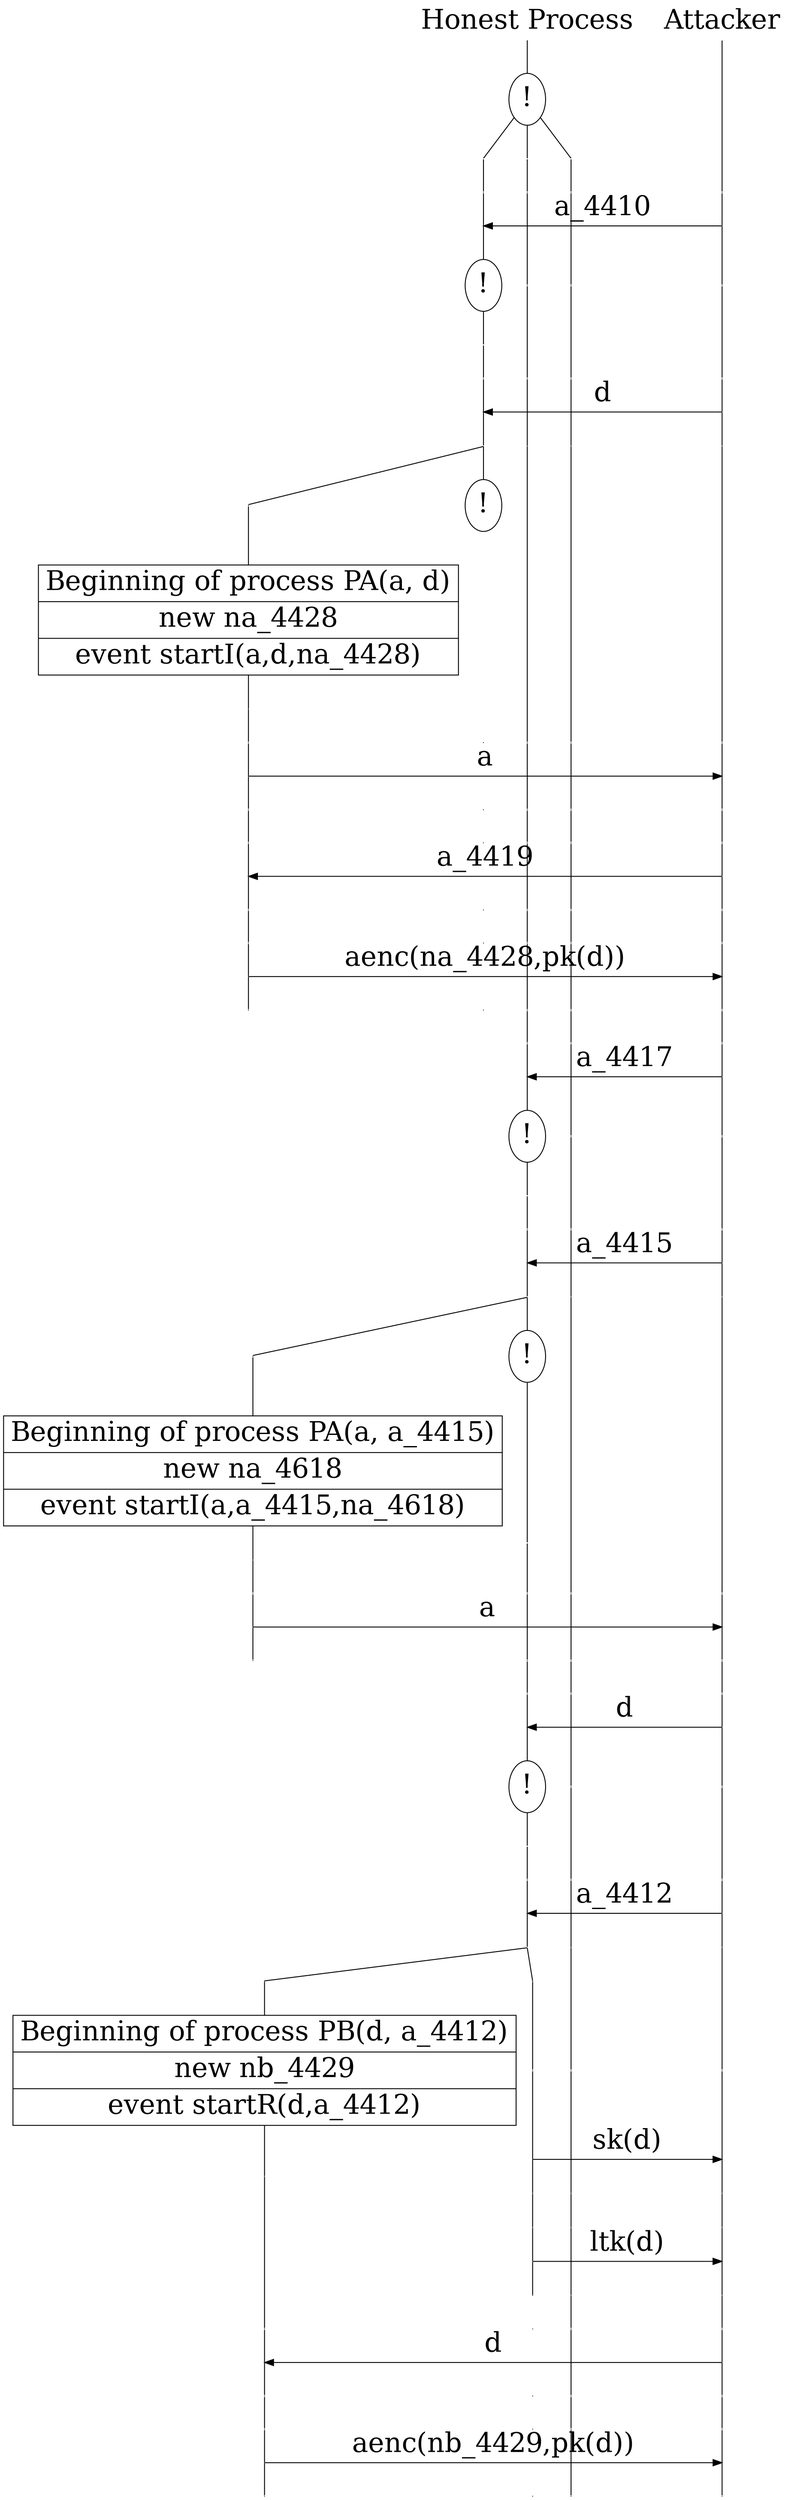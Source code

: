 digraph {
graph [ordering = out]
edge [arrowhead = none, fontsize = 30]
node [shape = point, width = 0, height = 0, fontsize = 30]
Att__0 [label = "Attacker", shape = plaintext]
P0__0 [label = "Honest Process", shape = plaintext]
{rank = same; P0__0 Att__0}
P0__0 -> P0__1 [label = "", weight = 100]
P0__1 [label = "!", shape = ellipse]
{rank = same; P0_2__1 P0_1__1 P0_0__1}
P0_2__1 [label = "", fixedsize = false, width = 0, height = 0, shape = none]
P0__1 -> P0_2__1 [label = ""]
P0_1__1 [label = "", fixedsize = false, width = 0, height = 0, shape = none]
P0__1 -> P0_1__1 [label = ""]
P0_0__1 [label = "", fixedsize = false, width = 0, height = 0, shape = none]
P0__1 -> P0_0__1 [label = ""]
P0_2__1 -> P0_2__2 [label = "", weight = 100]
P0_1__1 -> P0_1__2 [label = "", weight = 100]
P0_0__1 -> P0_0__2 [label = "", weight = 100]
Att__0 -> P__1 [label = "", weight = 100]
{rank = same; P__1 P0_0__2 P0_1__2 P0_2__2}
P0_2__2 -> P0_2__3 [label = "", weight = 100]
P__1 -> P__2 [label = "", weight = 100]
{rank = same; P__2 P0_2__3}
P0_2__3 -> P__2 [label = "a_4410", arrowhead = normal, dir = back]
P0_2__3 -> P0_2__4 [label = "", weight = 100]
P0_1__2 -> P0_1__3 [label = "", weight = 100]
P0_0__2 -> P0_0__3 [label = "", weight = 100]
P__2 -> P__3 [label = "", weight = 100]
{rank = same; P__3 P0_0__3 P0_1__3 P0_2__4}
P0_2__4 [label = "!", shape = ellipse]
P0_2_0__4 [label = "", fixedsize = false, width = 0, height = 0, shape = none]
P0_2__4 -> P0_2_0__4 [label = "", weight = 100]
P0_2_0__4 -> P0_2_0__5 [label = "", weight = 100]
P0_1__3 -> P0_1__4 [label = "", weight = 100]
P0_0__3 -> P0_0__4 [label = "", weight = 100]
P__3 -> P__4 [label = "", weight = 100]
{rank = same; P__4 P0_0__4 P0_1__4 P0_2_0__5}
P0_2_0__5 -> P0_2_0__6 [label = "", weight = 100]
P__4 -> P__5 [label = "", weight = 100]
{rank = same; P__5 P0_2_0__6}
P0_2_0__6 -> P__5 [label = "d", arrowhead = normal, dir = back]
P0_2_0__6 -> P0_2_0__7 [label = "", weight = 100]
P0_1__4 -> P0_1__5 [label = "", weight = 100]
P0_0__4 -> P0_0__5 [label = "", weight = 100]
P__5 -> P__6 [label = "", weight = 100]
{rank = same; P__6 P0_0__5 P0_1__5 P0_2_0__7}
/*RPar */
P0_2_0__7 -> P0_2_0_1__7 [label = ""]
P0_2_0__7 -> P0_2_0_0__7 [label = ""]
P0_2_0__7 [label = "", fixedsize = false, width = 0, height = 0, shape = none]
{rank = same; P0_2_0_0__7 P0_2_0_1__7}
P0_2_0_0__7 [label = "!", shape = ellipse]
P0_2_0_1__7 -> P0_2_0_1__8 [label = "", weight = 100]
P0_2_0_1__8 [shape = record, label = "{ Beginning of process PA(a, d) | new na_4428 | event startI(a,d,na_4428)}"]
P0_2_0_1__8 -> P0_2_0_1__9 [label = "", weight = 100]
P0_2_0_1__9 -> P0_2_0_1__10 [label = "", weight = 100]
P0_2_0_0__8 [label = "", style = invisible]
P0_2_0_0__7 -> P0_2_0_0__8 [label = "", weight = 100, style = invisible]
P0_1__5 -> P0_1__6 [label = "", weight = 100]
P0_0__5 -> P0_0__6 [label = "", weight = 100]
P__6 -> P__7 [label = "", weight = 100]
{rank = same; P__7 P0_0__6 P0_1__6 P0_2_0_0__8 P0_2_0_1__10}
P0_2_0_1__10 -> P0_2_0_1__11 [label = "", weight = 100]
P__7 -> P__8 [label = "", weight = 100]
{rank = same; P__8 P0_2_0_1__11}
P0_2_0_1__11 -> P__8 [label = "a", arrowhead = normal]
P0_2_0_1__11 -> P0_2_0_1__12 [label = "", weight = 100]
P0_2_0_0__9 [label = "", style = invisible]
P0_2_0_0__8 -> P0_2_0_0__9 [label = "", weight = 100, style = invisible]
P0_1__6 -> P0_1__7 [label = "", weight = 100]
P0_0__6 -> P0_0__7 [label = "", weight = 100]
P__8 -> P__9 [label = "", weight = 100]
{rank = same; P__9 P0_0__7 P0_1__7 P0_2_0_0__9 P0_2_0_1__12}
P0_2_0_1__12 -> P0_2_0_1__13 [label = "", weight = 100]
P0_2_0_0__10 [label = "", style = invisible]
P0_2_0_0__9 -> P0_2_0_0__10 [label = "", weight = 100, style = invisible]
P0_1__7 -> P0_1__8 [label = "", weight = 100]
P0_0__7 -> P0_0__8 [label = "", weight = 100]
P__9 -> P__10 [label = "", weight = 100]
{rank = same; P__10 P0_0__8 P0_1__8 P0_2_0_0__10 P0_2_0_1__13}
P0_2_0_1__13 -> P0_2_0_1__14 [label = "", weight = 100]
P__10 -> P__11 [label = "", weight = 100]
{rank = same; P__11 P0_2_0_1__14}
P0_2_0_1__14 -> P__11 [label = "a_4419", arrowhead = normal, dir = back]
P0_2_0_1__14 -> P0_2_0_1__15 [label = "", weight = 100]
P0_2_0_0__11 [label = "", style = invisible]
P0_2_0_0__10 -> P0_2_0_0__11 [label = "", weight = 100, style = invisible]
P0_1__8 -> P0_1__9 [label = "", weight = 100]
P0_0__8 -> P0_0__9 [label = "", weight = 100]
P__11 -> P__12 [label = "", weight = 100]
{rank = same; P__12 P0_0__9 P0_1__9 P0_2_0_0__11 P0_2_0_1__15}
P0_2_0_1__15 -> P0_2_0_1__16 [label = "", weight = 100]
P0_2_0_0__12 [label = "", style = invisible]
P0_2_0_0__11 -> P0_2_0_0__12 [label = "", weight = 100, style = invisible]
P0_1__9 -> P0_1__10 [label = "", weight = 100]
P0_0__9 -> P0_0__10 [label = "", weight = 100]
P__12 -> P__13 [label = "", weight = 100]
{rank = same; P__13 P0_0__10 P0_1__10 P0_2_0_0__12 P0_2_0_1__16}
P0_2_0_1__16 -> P0_2_0_1__17 [label = "", weight = 100]
P__13 -> P__14 [label = "", weight = 100]
{rank = same; P__14 P0_2_0_1__17}
P0_2_0_1__17 -> P__14 [label = "aenc(na_4428,pk(d))", arrowhead = normal]
P0_2_0_1__17 -> P0_2_0_1__18 [label = "", weight = 100]
P0_2_0_0__13 [label = "", style = invisible]
P0_2_0_0__12 -> P0_2_0_0__13 [label = "", weight = 100, style = invisible]
P0_1__10 -> P0_1__11 [label = "", weight = 100]
P0_0__10 -> P0_0__11 [label = "", weight = 100]
P__14 -> P__15 [label = "", weight = 100]
{rank = same; P__15 P0_0__11 P0_1__11 P0_2_0_0__13 P0_2_0_1__18}
P0_1__11 -> P0_1__12 [label = "", weight = 100]
P0_0__11 -> P0_0__12 [label = "", weight = 100]
P__15 -> P__16 [label = "", weight = 100]
{rank = same; P__16 P0_0__12 P0_1__12}
P0_1__12 -> P0_1__13 [label = "", weight = 100]
P__16 -> P__17 [label = "", weight = 100]
{rank = same; P__17 P0_1__13}
P0_1__13 -> P__17 [label = "a_4417", arrowhead = normal, dir = back]
P0_1__13 -> P0_1__14 [label = "", weight = 100]
P0_0__12 -> P0_0__13 [label = "", weight = 100]
P__17 -> P__18 [label = "", weight = 100]
{rank = same; P__18 P0_0__13 P0_1__14}
P0_1__14 [label = "!", shape = ellipse]
P0_1_0__14 [label = "", fixedsize = false, width = 0, height = 0, shape = none]
P0_1__14 -> P0_1_0__14 [label = "", weight = 100]
P0_1_0__14 -> P0_1_0__15 [label = "", weight = 100]
P0_0__13 -> P0_0__14 [label = "", weight = 100]
P__18 -> P__19 [label = "", weight = 100]
{rank = same; P__19 P0_0__14 P0_1_0__15}
P0_1_0__15 -> P0_1_0__16 [label = "", weight = 100]
P__19 -> P__20 [label = "", weight = 100]
{rank = same; P__20 P0_1_0__16}
P0_1_0__16 -> P__20 [label = "a_4415", arrowhead = normal, dir = back]
P0_1_0__16 -> P0_1_0__17 [label = "", weight = 100]
P0_0__14 -> P0_0__15 [label = "", weight = 100]
P__20 -> P__21 [label = "", weight = 100]
{rank = same; P__21 P0_0__15 P0_1_0__17}
/*RPar */
P0_1_0__17 -> P0_1_0_1__17 [label = ""]
P0_1_0__17 -> P0_1_0_0__17 [label = ""]
P0_1_0__17 [label = "", fixedsize = false, width = 0, height = 0, shape = none]
{rank = same; P0_1_0_0__17 P0_1_0_1__17}
P0_1_0_0__17 [label = "!", shape = ellipse]
P0_1_0_0_0__17 [label = "", fixedsize = false, width = 0, height = 0, shape = none]
P0_1_0_0__17 -> P0_1_0_0_0__17 [label = "", weight = 100]
P0_1_0_1__17 -> P0_1_0_1__18 [label = "", weight = 100]
P0_1_0_1__18 [shape = record, label = "{ Beginning of process PA(a, a_4415) | new na_4618 | event startI(a,a_4415,na_4618)}"]
P0_1_0_1__18 -> P0_1_0_1__19 [label = "", weight = 100]
P0_1_0_1__19 -> P0_1_0_1__20 [label = "", weight = 100]
P0_1_0_0_0__17 -> P0_1_0_0_0__18 [label = "", weight = 100]
P0_0__15 -> P0_0__16 [label = "", weight = 100]
P__21 -> P__22 [label = "", weight = 100]
{rank = same; P__22 P0_0__16 P0_1_0_0_0__18 P0_1_0_1__20}
P0_1_0_1__20 -> P0_1_0_1__21 [label = "", weight = 100]
P__22 -> P__23 [label = "", weight = 100]
{rank = same; P__23 P0_1_0_1__21}
P0_1_0_1__21 -> P__23 [label = "a", arrowhead = normal]
P0_1_0_1__21 -> P0_1_0_1__22 [label = "", weight = 100]
P0_1_0_0_0__18 -> P0_1_0_0_0__19 [label = "", weight = 100]
P0_0__16 -> P0_0__17 [label = "", weight = 100]
P__23 -> P__24 [label = "", weight = 100]
{rank = same; P__24 P0_0__17 P0_1_0_0_0__19 P0_1_0_1__22}
P0_1_0_0_0__19 -> P0_1_0_0_0__20 [label = "", weight = 100]
P0_0__17 -> P0_0__18 [label = "", weight = 100]
P__24 -> P__25 [label = "", weight = 100]
{rank = same; P__25 P0_0__18 P0_1_0_0_0__20}
P0_1_0_0_0__20 -> P0_1_0_0_0__21 [label = "", weight = 100]
P__25 -> P__26 [label = "", weight = 100]
{rank = same; P__26 P0_1_0_0_0__21}
P0_1_0_0_0__21 -> P__26 [label = "d", arrowhead = normal, dir = back]
P0_1_0_0_0__21 -> P0_1_0_0_0__22 [label = "", weight = 100]
P0_0__18 -> P0_0__19 [label = "", weight = 100]
P__26 -> P__27 [label = "", weight = 100]
{rank = same; P__27 P0_0__19 P0_1_0_0_0__22}
P0_1_0_0_0__22 [label = "!", shape = ellipse]
P0_1_0_0_0_0__22 [label = "", fixedsize = false, width = 0, height = 0, shape = none]
P0_1_0_0_0__22 -> P0_1_0_0_0_0__22 [label = "", weight = 100]
P0_1_0_0_0_0__22 -> P0_1_0_0_0_0__23 [label = "", weight = 100]
P0_0__19 -> P0_0__20 [label = "", weight = 100]
P__27 -> P__28 [label = "", weight = 100]
{rank = same; P__28 P0_0__20 P0_1_0_0_0_0__23}
P0_1_0_0_0_0__23 -> P0_1_0_0_0_0__24 [label = "", weight = 100]
P__28 -> P__29 [label = "", weight = 100]
{rank = same; P__29 P0_1_0_0_0_0__24}
P0_1_0_0_0_0__24 -> P__29 [label = "a_4412", arrowhead = normal, dir = back]
P0_1_0_0_0_0__24 -> P0_1_0_0_0_0__25 [label = "", weight = 100]
P0_0__20 -> P0_0__21 [label = "", weight = 100]
P__29 -> P__30 [label = "", weight = 100]
{rank = same; P__30 P0_0__21 P0_1_0_0_0_0__25}
/*RPar */
P0_1_0_0_0_0__25 -> P0_1_0_0_0_0_1__25 [label = ""]
P0_1_0_0_0_0__25 -> P0_1_0_0_0_0_0__25 [label = ""]
P0_1_0_0_0_0__25 [label = "", fixedsize = false, width = 0, height = 0, shape = none]
{rank = same; P0_1_0_0_0_0_0__25 P0_1_0_0_0_0_1__25}
P0_1_0_0_0_0_0__25 -> P0_1_0_0_0_0_0__26 [label = "", weight = 100]
P0_0__21 -> P0_0__22 [label = "", weight = 100]
P__30 -> P__31 [label = "", weight = 100]
{rank = same; P__31 P0_0__22 P0_1_0_0_0_0_0__26}
P0_1_0_0_0_0_0__26 -> P0_1_0_0_0_0_0__27 [label = "", weight = 100]
P__31 -> P__32 [label = "", weight = 100]
{rank = same; P__32 P0_1_0_0_0_0_0__27}
P0_1_0_0_0_0_0__27 -> P__32 [label = "sk(d)", arrowhead = normal]
P0_1_0_0_0_0_0__27 -> P0_1_0_0_0_0_0__28 [label = "", weight = 100]
P0_0__22 -> P0_0__23 [label = "", weight = 100]
P__32 -> P__33 [label = "", weight = 100]
{rank = same; P__33 P0_0__23 P0_1_0_0_0_0_0__28}
P0_1_0_0_0_0_0__28 -> P0_1_0_0_0_0_0__29 [label = "", weight = 100]
P0_0__23 -> P0_0__24 [label = "", weight = 100]
P__33 -> P__34 [label = "", weight = 100]
{rank = same; P__34 P0_0__24 P0_1_0_0_0_0_0__29}
P0_1_0_0_0_0_0__29 -> P0_1_0_0_0_0_0__30 [label = "", weight = 100]
P__34 -> P__35 [label = "", weight = 100]
{rank = same; P__35 P0_1_0_0_0_0_0__30}
P0_1_0_0_0_0_0__30 -> P__35 [label = "ltk(d)", arrowhead = normal]
P0_1_0_0_0_0_0__30 -> P0_1_0_0_0_0_0__31 [label = "", weight = 100]
P0_0__24 -> P0_0__25 [label = "", weight = 100]
P__35 -> P__36 [label = "", weight = 100]
{rank = same; P__36 P0_0__25 P0_1_0_0_0_0_0__31}
P0_1_0_0_0_0_1__25 -> P0_1_0_0_0_0_1__26 [label = "", weight = 100]
P0_1_0_0_0_0_1__26 [shape = record, label = "{ Beginning of process PB(d, a_4412) | new nb_4429 | event startR(d,a_4412)}"]
P0_1_0_0_0_0_1__26 -> P0_1_0_0_0_0_1__27 [label = "", weight = 100]
P0_1_0_0_0_0_1__27 -> P0_1_0_0_0_0_1__28 [label = "", weight = 100]
P0_1_0_0_0_0_0__32 [label = "", style = invisible]
P0_1_0_0_0_0_0__31 -> P0_1_0_0_0_0_0__32 [label = "", weight = 100, style = invisible]
P0_0__25 -> P0_0__26 [label = "", weight = 100]
P__36 -> P__37 [label = "", weight = 100]
{rank = same; P__37 P0_0__26 P0_1_0_0_0_0_0__32 P0_1_0_0_0_0_1__28}
P0_1_0_0_0_0_1__28 -> P0_1_0_0_0_0_1__29 [label = "", weight = 100]
P__37 -> P__38 [label = "", weight = 100]
{rank = same; P__38 P0_1_0_0_0_0_1__29}
P0_1_0_0_0_0_1__29 -> P__38 [label = "d", arrowhead = normal, dir = back]
P0_1_0_0_0_0_1__29 -> P0_1_0_0_0_0_1__30 [label = "", weight = 100]
P0_1_0_0_0_0_0__33 [label = "", style = invisible]
P0_1_0_0_0_0_0__32 -> P0_1_0_0_0_0_0__33 [label = "", weight = 100, style = invisible]
P0_0__26 -> P0_0__27 [label = "", weight = 100]
P__38 -> P__39 [label = "", weight = 100]
{rank = same; P__39 P0_0__27 P0_1_0_0_0_0_0__33 P0_1_0_0_0_0_1__30}
P0_1_0_0_0_0_1__30 -> P0_1_0_0_0_0_1__31 [label = "", weight = 100]
P0_1_0_0_0_0_0__34 [label = "", style = invisible]
P0_1_0_0_0_0_0__33 -> P0_1_0_0_0_0_0__34 [label = "", weight = 100, style = invisible]
P0_0__27 -> P0_0__28 [label = "", weight = 100]
P__39 -> P__40 [label = "", weight = 100]
{rank = same; P__40 P0_0__28 P0_1_0_0_0_0_0__34 P0_1_0_0_0_0_1__31}
P0_1_0_0_0_0_1__31 -> P0_1_0_0_0_0_1__32 [label = "", weight = 100]
P__40 -> P__41 [label = "", weight = 100]
{rank = same; P__41 P0_1_0_0_0_0_1__32}
P0_1_0_0_0_0_1__32 -> P__41 [label = "aenc(nb_4429,pk(d))", arrowhead = normal]
P0_1_0_0_0_0_1__32 -> P0_1_0_0_0_0_1__33 [label = "", weight = 100]
P0_1_0_0_0_0_0__35 [label = "", style = invisible]
P0_1_0_0_0_0_0__34 -> P0_1_0_0_0_0_0__35 [label = "", weight = 100, style = invisible]
P0_0__28 -> P0_0__29 [label = "", weight = 100]
P__41 -> P__42 [label = "", weight = 100]
{rank = same; P__42 P0_0__29 P0_1_0_0_0_0_0__35 P0_1_0_0_0_0_1__33}
}